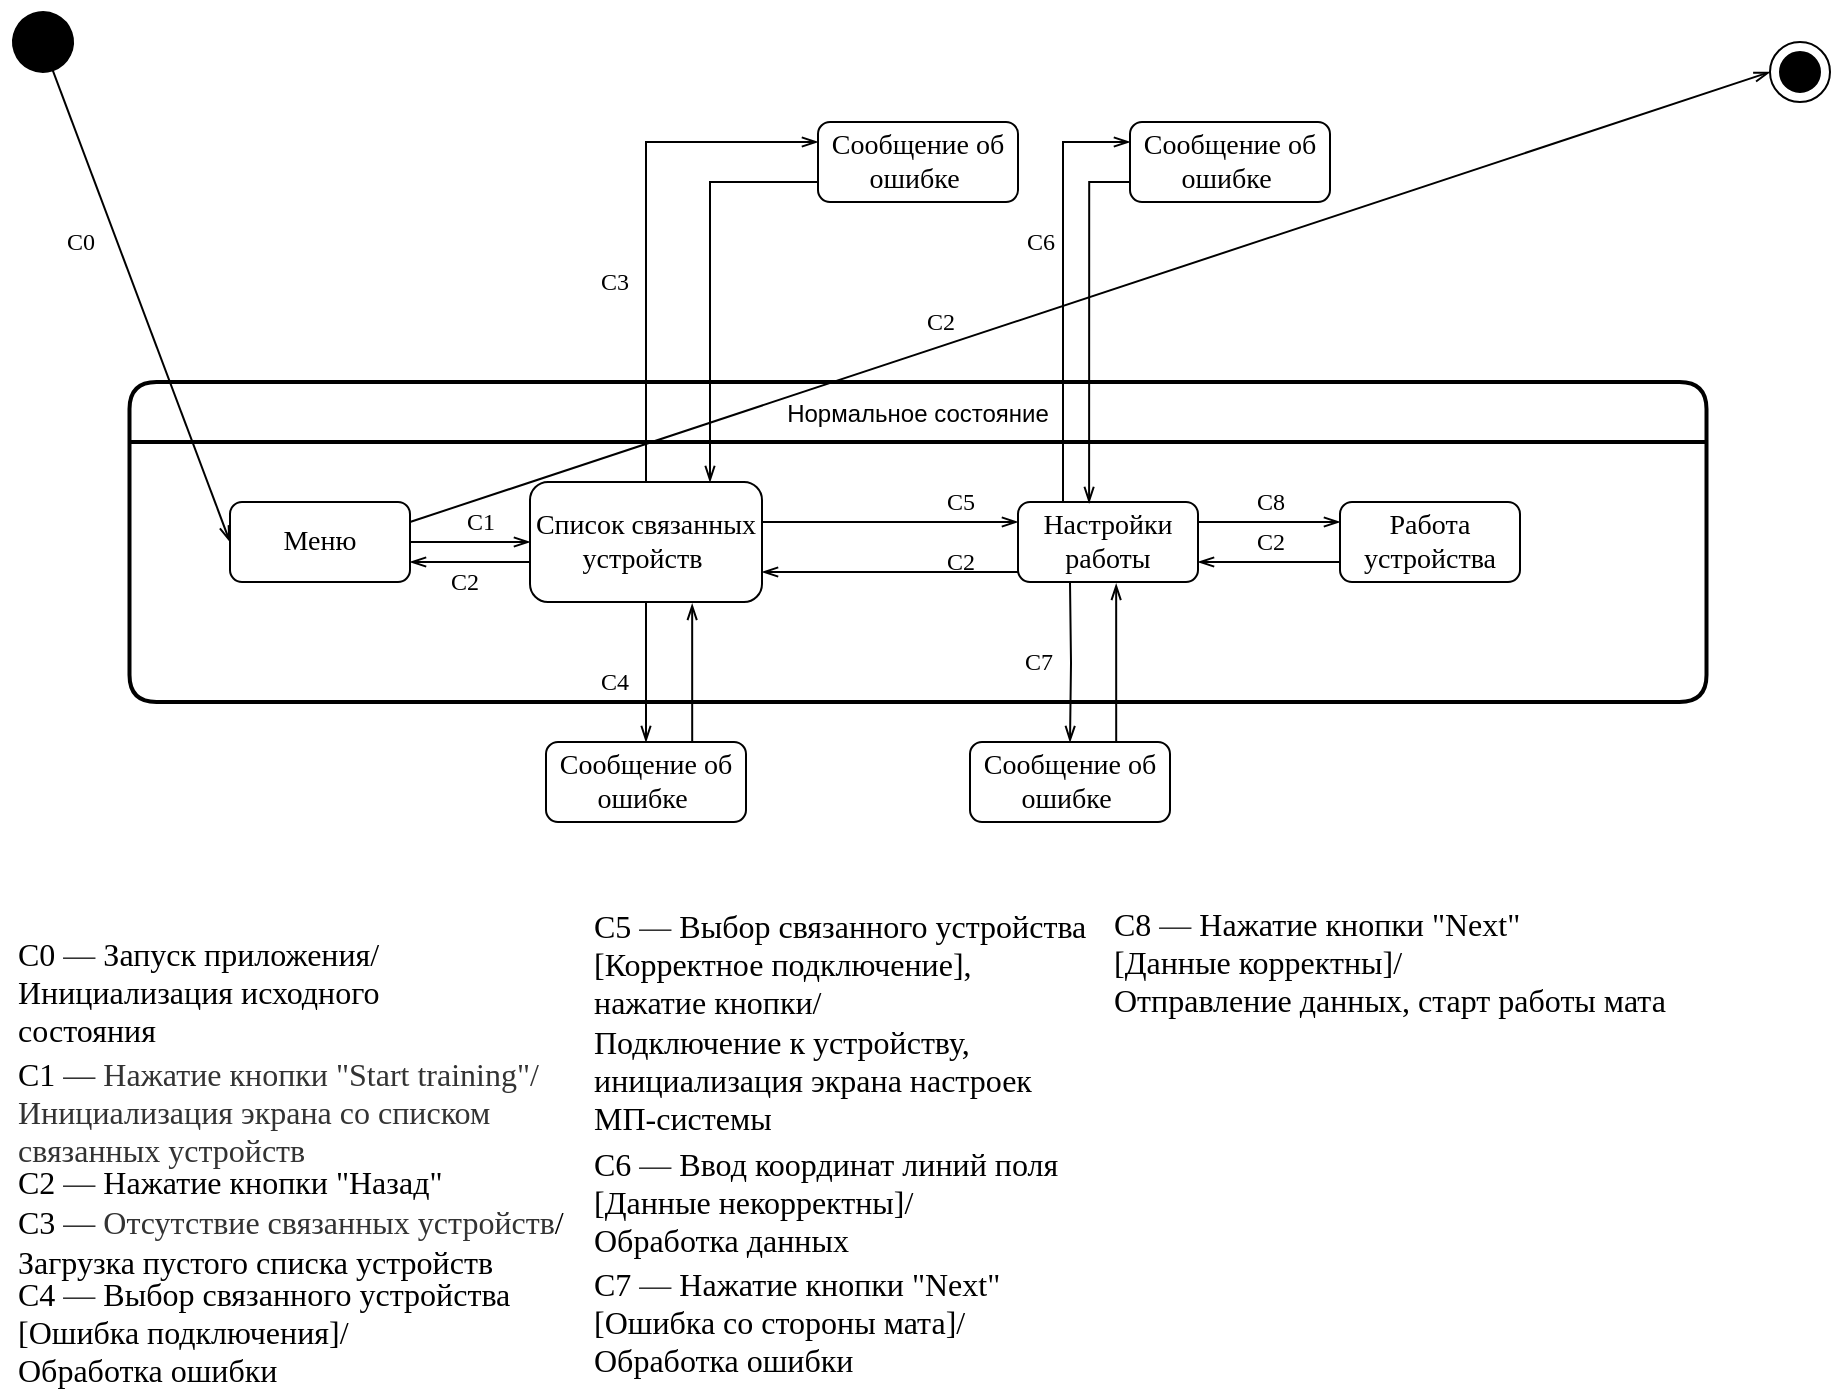 <mxfile version="16.6.2" type="device"><diagram id="vnxfPJRwj8V_i50-jhOK" name="Page-1"><mxGraphModel dx="1303" dy="727" grid="1" gridSize="10" guides="1" tooltips="1" connect="1" arrows="1" fold="1" page="1" pageScale="1" pageWidth="827" pageHeight="1169" math="0" shadow="0"><root><mxCell id="0"/><mxCell id="1" parent="0"/><mxCell id="MltRFIbTXNCcl234DCO_-2" value="" style="ellipse;whiteSpace=wrap;html=1;aspect=fixed;" parent="1" vertex="1"><mxGeometry x="910" y="40" width="30" height="30" as="geometry"/></mxCell><mxCell id="MltRFIbTXNCcl234DCO_-3" value="" style="ellipse;whiteSpace=wrap;html=1;aspect=fixed;fillColor=#000000;" parent="1" vertex="1"><mxGeometry x="915" y="45" width="20" height="20" as="geometry"/></mxCell><mxCell id="MltRFIbTXNCcl234DCO_-4" value="" style="ellipse;whiteSpace=wrap;html=1;aspect=fixed;rotation=26;fillColor=#000000;" parent="1" vertex="1"><mxGeometry x="31.5" y="25" width="30" height="30" as="geometry"/></mxCell><mxCell id="MltRFIbTXNCcl234DCO_-12" style="edgeStyle=orthogonalEdgeStyle;rounded=0;orthogonalLoop=1;jettySize=auto;html=1;exitX=1;exitY=0.5;exitDx=0;exitDy=0;endArrow=openThin;endFill=0;fontFamily=Times New Roman;fontSize=12;entryX=0;entryY=0.5;entryDx=0;entryDy=0;" parent="1" source="MltRFIbTXNCcl234DCO_-5" target="MltRFIbTXNCcl234DCO_-11" edge="1"><mxGeometry relative="1" as="geometry"><mxPoint x="350" y="300.143" as="targetPoint"/></mxGeometry></mxCell><mxCell id="MltRFIbTXNCcl234DCO_-5" value="Меню" style="rounded=1;whiteSpace=wrap;html=1;fontFamily=Times New Roman;fontSize=14;" parent="1" vertex="1"><mxGeometry x="140" y="270" width="90" height="40" as="geometry"/></mxCell><mxCell id="MltRFIbTXNCcl234DCO_-6" value="С0" style="text;html=1;align=center;verticalAlign=middle;resizable=0;points=[];autosize=1;fontSize=12;fontFamily=Times New Roman;" parent="1" vertex="1"><mxGeometry x="50" y="130" width="30" height="20" as="geometry"/></mxCell><mxCell id="MltRFIbTXNCcl234DCO_-7" value="" style="endArrow=openThin;html=1;fontFamily=Times New Roman;fontSize=12;endFill=0;exitX=1;exitY=1;exitDx=0;exitDy=0;entryX=0;entryY=0.5;entryDx=0;entryDy=0;" parent="1" source="MltRFIbTXNCcl234DCO_-4" target="MltRFIbTXNCcl234DCO_-5" edge="1"><mxGeometry width="50" height="50" relative="1" as="geometry"><mxPoint x="90" y="480" as="sourcePoint"/><mxPoint x="140" y="420" as="targetPoint"/></mxGeometry></mxCell><mxCell id="MltRFIbTXNCcl234DCO_-90" style="edgeStyle=orthogonalEdgeStyle;rounded=0;orthogonalLoop=1;jettySize=auto;html=1;exitX=0;exitY=0.75;exitDx=0;exitDy=0;entryX=1;entryY=0.75;entryDx=0;entryDy=0;endArrow=openThin;endFill=0;fontFamily=Times New Roman;fontSize=12;" parent="1" source="MltRFIbTXNCcl234DCO_-11" target="MltRFIbTXNCcl234DCO_-5" edge="1"><mxGeometry relative="1" as="geometry"><Array as="points"><mxPoint x="334" y="300"/></Array></mxGeometry></mxCell><mxCell id="MltRFIbTXNCcl234DCO_-123" style="edgeStyle=orthogonalEdgeStyle;rounded=0;orthogonalLoop=1;jettySize=auto;html=1;exitX=1;exitY=0.75;exitDx=0;exitDy=0;entryX=0;entryY=0.25;entryDx=0;entryDy=0;endArrow=openThin;endFill=0;fontFamily=Times New Roman;fontSize=12;" parent="1" source="MltRFIbTXNCcl234DCO_-11" target="MltRFIbTXNCcl234DCO_-17" edge="1"><mxGeometry relative="1" as="geometry"><Array as="points"><mxPoint x="406" y="280"/></Array></mxGeometry></mxCell><mxCell id="D5OFip19we26R9b-TDGX-5" style="edgeStyle=orthogonalEdgeStyle;rounded=0;orthogonalLoop=1;jettySize=auto;html=1;exitX=0.5;exitY=0;exitDx=0;exitDy=0;entryX=0;entryY=0.25;entryDx=0;entryDy=0;endArrow=openThin;endFill=0;" parent="1" source="MltRFIbTXNCcl234DCO_-11" target="MltRFIbTXNCcl234DCO_-111" edge="1"><mxGeometry relative="1" as="geometry"/></mxCell><mxCell id="D5OFip19we26R9b-TDGX-19" style="edgeStyle=orthogonalEdgeStyle;rounded=0;orthogonalLoop=1;jettySize=auto;html=1;exitX=0.5;exitY=1;exitDx=0;exitDy=0;endArrow=openThin;endFill=0;entryX=0.5;entryY=0;entryDx=0;entryDy=0;" parent="1" source="MltRFIbTXNCcl234DCO_-11" target="D5OFip19we26R9b-TDGX-21" edge="1"><mxGeometry relative="1" as="geometry"><mxPoint x="391.75" y="390" as="targetPoint"/></mxGeometry></mxCell><mxCell id="MltRFIbTXNCcl234DCO_-11" value="Список связанных устройств&amp;nbsp;" style="rounded=1;whiteSpace=wrap;html=1;fontFamily=Times New Roman;fontSize=14;" parent="1" vertex="1"><mxGeometry x="290" y="260" width="116" height="60" as="geometry"/></mxCell><mxCell id="MltRFIbTXNCcl234DCO_-13" value="С1" style="text;html=1;align=center;verticalAlign=middle;resizable=0;points=[];autosize=1;fontSize=12;fontFamily=Times New Roman;" parent="1" vertex="1"><mxGeometry x="250" y="270" width="30" height="20" as="geometry"/></mxCell><mxCell id="MltRFIbTXNCcl234DCO_-192" style="edgeStyle=orthogonalEdgeStyle;rounded=0;orthogonalLoop=1;jettySize=auto;html=1;exitX=0;exitY=0.25;exitDx=0;exitDy=0;entryX=1;entryY=0.75;entryDx=0;entryDy=0;endArrow=openThin;endFill=0;fontFamily=Times New Roman;fontSize=12;" parent="1" source="MltRFIbTXNCcl234DCO_-17" target="MltRFIbTXNCcl234DCO_-11" edge="1"><mxGeometry relative="1" as="geometry"><Array as="points"><mxPoint x="555" y="305"/></Array></mxGeometry></mxCell><mxCell id="D5OFip19we26R9b-TDGX-9" style="edgeStyle=orthogonalEdgeStyle;rounded=0;orthogonalLoop=1;jettySize=auto;html=1;exitX=0.25;exitY=0;exitDx=0;exitDy=0;entryX=0;entryY=0.25;entryDx=0;entryDy=0;endArrow=openThin;endFill=0;" parent="1" source="MltRFIbTXNCcl234DCO_-17" target="D5OFip19we26R9b-TDGX-8" edge="1"><mxGeometry relative="1" as="geometry"/></mxCell><mxCell id="D5OFip19we26R9b-TDGX-13" style="edgeStyle=orthogonalEdgeStyle;rounded=0;orthogonalLoop=1;jettySize=auto;html=1;exitX=1;exitY=0.25;exitDx=0;exitDy=0;entryX=0;entryY=0.25;entryDx=0;entryDy=0;endArrow=openThin;endFill=0;" parent="1" source="MltRFIbTXNCcl234DCO_-17" target="D5OFip19we26R9b-TDGX-12" edge="1"><mxGeometry relative="1" as="geometry"/></mxCell><mxCell id="MltRFIbTXNCcl234DCO_-17" value="Настройки работы" style="rounded=1;whiteSpace=wrap;html=1;fontFamily=Times New Roman;fontSize=14;" parent="1" vertex="1"><mxGeometry x="534" y="270" width="90" height="40" as="geometry"/></mxCell><mxCell id="MltRFIbTXNCcl234DCO_-56" value="С0&amp;nbsp;&lt;span style=&quot;color: rgb(51, 51, 51); font-size: 16px;&quot;&gt;&lt;font style=&quot;font-size: 16px;&quot;&gt;—&amp;nbsp;&lt;/font&gt;&lt;/span&gt;Запуск приложения/&lt;br style=&quot;font-size: 16px;&quot;&gt;Инициализация исходного&amp;nbsp;&lt;br style=&quot;font-size: 16px;&quot;&gt;состояния" style="text;html=1;align=left;verticalAlign=middle;resizable=0;points=[];autosize=1;fontSize=16;fontFamily=Times New Roman;" parent="1" vertex="1"><mxGeometry x="31.5" y="485" width="200" height="60" as="geometry"/></mxCell><mxCell id="MltRFIbTXNCcl234DCO_-57" value="С2&amp;nbsp;&lt;span style=&quot;color: rgb(51, 51, 51); font-size: 16px;&quot;&gt;&lt;font style=&quot;font-size: 16px;&quot;&gt;—&amp;nbsp;&lt;/font&gt;&lt;/span&gt;Нажатие кнопки &quot;Назад&quot;" style="text;html=1;align=left;verticalAlign=middle;resizable=0;points=[];autosize=1;fontSize=16;fontFamily=Times New Roman;" parent="1" vertex="1"><mxGeometry x="31.5" y="600" width="230" height="20" as="geometry"/></mxCell><mxCell id="MltRFIbTXNCcl234DCO_-58" value="С3&amp;nbsp;&lt;span style=&quot;color: rgb(51, 51, 51); font-size: 16px;&quot;&gt;&lt;font style=&quot;font-size: 16px;&quot;&gt;— Отсутствие связанных устройств&lt;/font&gt;&lt;/span&gt;/&lt;br style=&quot;font-size: 16px;&quot;&gt;Загрузка пустого списка устройств" style="text;html=1;align=left;verticalAlign=middle;resizable=0;points=[];autosize=1;fontSize=16;fontFamily=Times New Roman;" parent="1" vertex="1"><mxGeometry x="31.5" y="620" width="290" height="40" as="geometry"/></mxCell><mxCell id="MltRFIbTXNCcl234DCO_-59" value="С1&amp;nbsp;&lt;span style=&quot;color: rgb(51, 51, 51); font-size: 16px;&quot;&gt;&lt;font style=&quot;font-size: 16px;&quot;&gt;— Нажатие кнопки &quot;Start training&quot;/&lt;br style=&quot;font-size: 16px;&quot;&gt;Инициализация экрана со списком&amp;nbsp;&lt;br style=&quot;font-size: 16px;&quot;&gt;связанных устройств&lt;br style=&quot;font-size: 16px;&quot;&gt;&lt;/font&gt;&lt;/span&gt;" style="text;html=1;align=left;verticalAlign=middle;resizable=0;points=[];autosize=1;fontSize=16;fontFamily=Times New Roman;" parent="1" vertex="1"><mxGeometry x="31.5" y="545" width="280" height="60" as="geometry"/></mxCell><mxCell id="MltRFIbTXNCcl234DCO_-61" value="С5&amp;nbsp;&lt;span style=&quot;color: rgb(51 , 51 , 51) ; font-size: 16px&quot;&gt;&lt;font style=&quot;font-size: 16px&quot;&gt;—&amp;nbsp;&lt;/font&gt;&lt;/span&gt;Выбор связанного устройства&lt;br style=&quot;font-size: 16px&quot;&gt;[Корректное подключение], &lt;br&gt;нажатие кнопки/&lt;br style=&quot;font-size: 16px&quot;&gt;Подключение к устройству,&amp;nbsp;&lt;br style=&quot;font-size: 16px&quot;&gt;инициализация экрана настроек&lt;br style=&quot;font-size: 16px&quot;&gt;МП-системы" style="text;html=1;align=left;verticalAlign=middle;resizable=0;points=[];autosize=1;fontSize=16;fontFamily=Times New Roman;" parent="1" vertex="1"><mxGeometry x="320" y="470" width="260" height="120" as="geometry"/></mxCell><mxCell id="MltRFIbTXNCcl234DCO_-64" value="С6&amp;nbsp;&lt;span style=&quot;color: rgb(51, 51, 51); font-size: 16px;&quot;&gt;&lt;font style=&quot;font-size: 16px;&quot;&gt;—&amp;nbsp;&lt;/font&gt;&lt;/span&gt;Ввод координат линий поля&lt;br style=&quot;font-size: 16px;&quot;&gt;[Данные некорректны]/&lt;br style=&quot;font-size: 16px;&quot;&gt;Обработка данных" style="text;html=1;align=left;verticalAlign=middle;resizable=0;points=[];autosize=1;fontSize=16;fontFamily=Times New Roman;" parent="1" vertex="1"><mxGeometry x="320" y="590" width="250" height="60" as="geometry"/></mxCell><mxCell id="MltRFIbTXNCcl234DCO_-91" value="С2" style="text;html=1;align=center;verticalAlign=middle;resizable=0;points=[];autosize=1;fontSize=12;fontFamily=Times New Roman;" parent="1" vertex="1"><mxGeometry x="241.5" y="300" width="30" height="20" as="geometry"/></mxCell><mxCell id="D5OFip19we26R9b-TDGX-4" style="edgeStyle=orthogonalEdgeStyle;rounded=0;orthogonalLoop=1;jettySize=auto;html=1;exitX=0;exitY=0.75;exitDx=0;exitDy=0;endArrow=openThin;endFill=0;" parent="1" source="MltRFIbTXNCcl234DCO_-111" edge="1"><mxGeometry relative="1" as="geometry"><mxPoint x="380" y="260" as="targetPoint"/><Array as="points"><mxPoint x="380" y="110"/><mxPoint x="380" y="260"/></Array></mxGeometry></mxCell><mxCell id="MltRFIbTXNCcl234DCO_-111" value="Сообщение об ошибке&amp;nbsp;" style="rounded=1;whiteSpace=wrap;html=1;fontFamily=Times New Roman;fontSize=14;" parent="1" vertex="1"><mxGeometry x="434" y="80" width="100" height="40" as="geometry"/></mxCell><mxCell id="MltRFIbTXNCcl234DCO_-115" value="С2" style="text;html=1;align=center;verticalAlign=middle;resizable=0;points=[];autosize=1;fontSize=12;fontFamily=Times New Roman;" parent="1" vertex="1"><mxGeometry x="480" y="170" width="30" height="20" as="geometry"/></mxCell><mxCell id="MltRFIbTXNCcl234DCO_-120" value="С3" style="text;html=1;align=center;verticalAlign=middle;resizable=0;points=[];autosize=1;fontSize=12;fontFamily=Times New Roman;" parent="1" vertex="1"><mxGeometry x="316.5" y="150" width="30" height="20" as="geometry"/></mxCell><mxCell id="MltRFIbTXNCcl234DCO_-167" value="" style="endArrow=openThin;html=1;fontFamily=Times New Roman;fontSize=12;endFill=0;entryX=0;entryY=0.5;entryDx=0;entryDy=0;exitX=1;exitY=0.25;exitDx=0;exitDy=0;" parent="1" source="MltRFIbTXNCcl234DCO_-5" target="MltRFIbTXNCcl234DCO_-2" edge="1"><mxGeometry width="50" height="50" relative="1" as="geometry"><mxPoint x="590" y="280" as="sourcePoint"/><mxPoint x="150" y="310" as="targetPoint"/></mxGeometry></mxCell><mxCell id="MltRFIbTXNCcl234DCO_-168" value="Нормальное состояние" style="swimlane;childLayout=stackLayout;horizontal=1;startSize=30;horizontalStack=0;rounded=1;fontSize=12;fontStyle=0;strokeWidth=2;resizeParent=0;resizeLast=1;shadow=0;dashed=0;align=center;fillColor=none;" parent="1" vertex="1"><mxGeometry x="89.75" y="210" width="788.5" height="160" as="geometry"/></mxCell><mxCell id="MltRFIbTXNCcl234DCO_-193" value="C5" style="text;html=1;align=center;verticalAlign=middle;resizable=0;points=[];autosize=1;fontSize=12;fontFamily=Times New Roman;" parent="1" vertex="1"><mxGeometry x="490" y="260" width="30" height="20" as="geometry"/></mxCell><mxCell id="D5OFip19we26R9b-TDGX-7" value="С2" style="text;html=1;align=center;verticalAlign=middle;resizable=0;points=[];autosize=1;fontSize=12;fontFamily=Times New Roman;" parent="1" vertex="1"><mxGeometry x="490" y="290" width="30" height="20" as="geometry"/></mxCell><mxCell id="D5OFip19we26R9b-TDGX-11" style="edgeStyle=orthogonalEdgeStyle;rounded=0;orthogonalLoop=1;jettySize=auto;html=1;exitX=0;exitY=0.75;exitDx=0;exitDy=0;entryX=0.395;entryY=0.012;entryDx=0;entryDy=0;entryPerimeter=0;endArrow=openThin;endFill=0;" parent="1" source="D5OFip19we26R9b-TDGX-8" target="MltRFIbTXNCcl234DCO_-17" edge="1"><mxGeometry relative="1" as="geometry"/></mxCell><mxCell id="D5OFip19we26R9b-TDGX-8" value="Сообщение об ошибке&amp;nbsp;" style="rounded=1;whiteSpace=wrap;html=1;fontFamily=Times New Roman;fontSize=14;" parent="1" vertex="1"><mxGeometry x="590" y="80" width="100" height="40" as="geometry"/></mxCell><mxCell id="D5OFip19we26R9b-TDGX-10" value="C6" style="text;html=1;align=center;verticalAlign=middle;resizable=0;points=[];autosize=1;fontSize=12;fontFamily=Times New Roman;" parent="1" vertex="1"><mxGeometry x="530" y="130" width="30" height="20" as="geometry"/></mxCell><mxCell id="D5OFip19we26R9b-TDGX-14" style="edgeStyle=orthogonalEdgeStyle;rounded=0;orthogonalLoop=1;jettySize=auto;html=1;exitX=0;exitY=0.75;exitDx=0;exitDy=0;entryX=1;entryY=0.75;entryDx=0;entryDy=0;endArrow=openThin;endFill=0;" parent="1" source="D5OFip19we26R9b-TDGX-12" target="MltRFIbTXNCcl234DCO_-17" edge="1"><mxGeometry relative="1" as="geometry"/></mxCell><mxCell id="D5OFip19we26R9b-TDGX-12" value="Работа устройства" style="rounded=1;whiteSpace=wrap;html=1;fontFamily=Times New Roman;fontSize=14;" parent="1" vertex="1"><mxGeometry x="695" y="270" width="90" height="40" as="geometry"/></mxCell><mxCell id="D5OFip19we26R9b-TDGX-15" value="С2" style="text;html=1;align=center;verticalAlign=middle;resizable=0;points=[];autosize=1;fontSize=12;fontFamily=Times New Roman;" parent="1" vertex="1"><mxGeometry x="645" y="280" width="30" height="20" as="geometry"/></mxCell><mxCell id="D5OFip19we26R9b-TDGX-16" value="C8" style="text;html=1;align=center;verticalAlign=middle;resizable=0;points=[];autosize=1;fontSize=12;fontFamily=Times New Roman;" parent="1" vertex="1"><mxGeometry x="645" y="260" width="30" height="20" as="geometry"/></mxCell><mxCell id="D5OFip19we26R9b-TDGX-17" value="С8&amp;nbsp;&lt;span style=&quot;color: rgb(51, 51, 51); font-size: 16px;&quot;&gt;&lt;font style=&quot;font-size: 16px;&quot;&gt;—&amp;nbsp;&lt;/font&gt;&lt;/span&gt;Нажатие кнопки &quot;Next&quot;&lt;br style=&quot;font-size: 16px;&quot;&gt;[Данные корректны]/&lt;br style=&quot;font-size: 16px;&quot;&gt;Отправление данных, старт работы мата" style="text;html=1;align=left;verticalAlign=middle;resizable=0;points=[];autosize=1;fontSize=16;fontFamily=Times New Roman;" parent="1" vertex="1"><mxGeometry x="580" y="470" width="290" height="60" as="geometry"/></mxCell><mxCell id="D5OFip19we26R9b-TDGX-18" value="С4&amp;nbsp;&lt;span style=&quot;color: rgb(51, 51, 51); font-size: 16px;&quot;&gt;&lt;font style=&quot;font-size: 16px;&quot;&gt;—&amp;nbsp;&lt;/font&gt;&lt;/span&gt;Выбор связанного устройства&lt;br style=&quot;font-size: 16px;&quot;&gt;[Ошибка подключения]/&lt;br style=&quot;font-size: 16px;&quot;&gt;Обработка ошибки" style="text;html=1;align=left;verticalAlign=middle;resizable=0;points=[];autosize=1;fontSize=16;fontFamily=Times New Roman;" parent="1" vertex="1"><mxGeometry x="31.5" y="655" width="260" height="60" as="geometry"/></mxCell><mxCell id="D5OFip19we26R9b-TDGX-20" value="С4" style="text;html=1;align=center;verticalAlign=middle;resizable=0;points=[];autosize=1;fontSize=12;fontFamily=Times New Roman;" parent="1" vertex="1"><mxGeometry x="316.5" y="350" width="30" height="20" as="geometry"/></mxCell><mxCell id="D5OFip19we26R9b-TDGX-24" style="edgeStyle=orthogonalEdgeStyle;rounded=0;orthogonalLoop=1;jettySize=auto;html=1;exitX=0.5;exitY=0;exitDx=0;exitDy=0;entryX=0.699;entryY=1.016;entryDx=0;entryDy=0;entryPerimeter=0;endArrow=openThin;endFill=0;" parent="1" source="D5OFip19we26R9b-TDGX-21" target="MltRFIbTXNCcl234DCO_-11" edge="1"><mxGeometry relative="1" as="geometry"><Array as="points"><mxPoint x="371" y="390"/></Array></mxGeometry></mxCell><mxCell id="D5OFip19we26R9b-TDGX-21" value="Сообщение об ошибке&amp;nbsp;" style="rounded=1;whiteSpace=wrap;html=1;fontFamily=Times New Roman;fontSize=14;" parent="1" vertex="1"><mxGeometry x="298" y="390" width="100" height="40" as="geometry"/></mxCell><mxCell id="j7qUnt2P-sVrDAR6ZC-R-1" value="С7&amp;nbsp;&lt;span style=&quot;color: rgb(51, 51, 51); font-size: 16px;&quot;&gt;&lt;font style=&quot;font-size: 16px;&quot;&gt;—&amp;nbsp;&lt;/font&gt;&lt;/span&gt;Нажатие кнопки &quot;Next&quot;&lt;br style=&quot;font-size: 16px;&quot;&gt;[Ошибка со стороны мата]/&lt;br style=&quot;font-size: 16px;&quot;&gt;Обработка ошибки" style="text;html=1;align=left;verticalAlign=middle;resizable=0;points=[];autosize=1;fontSize=16;fontFamily=Times New Roman;" parent="1" vertex="1"><mxGeometry x="320" y="650" width="220" height="60" as="geometry"/></mxCell><mxCell id="j7qUnt2P-sVrDAR6ZC-R-2" style="edgeStyle=orthogonalEdgeStyle;rounded=0;orthogonalLoop=1;jettySize=auto;html=1;exitX=0.5;exitY=1;exitDx=0;exitDy=0;endArrow=openThin;endFill=0;entryX=0.5;entryY=0;entryDx=0;entryDy=0;" parent="1" target="j7qUnt2P-sVrDAR6ZC-R-5" edge="1"><mxGeometry relative="1" as="geometry"><mxPoint x="603.75" y="380" as="targetPoint"/><mxPoint x="560.0" y="310" as="sourcePoint"/></mxGeometry></mxCell><mxCell id="j7qUnt2P-sVrDAR6ZC-R-3" value="С7" style="text;html=1;align=center;verticalAlign=middle;resizable=0;points=[];autosize=1;fontSize=12;fontFamily=Times New Roman;" parent="1" vertex="1"><mxGeometry x="528.5" y="340" width="30" height="20" as="geometry"/></mxCell><mxCell id="j7qUnt2P-sVrDAR6ZC-R-4" style="edgeStyle=orthogonalEdgeStyle;rounded=0;orthogonalLoop=1;jettySize=auto;html=1;exitX=0.75;exitY=0;exitDx=0;exitDy=0;entryX=0.699;entryY=1.016;entryDx=0;entryDy=0;entryPerimeter=0;endArrow=openThin;endFill=0;" parent="1" source="j7qUnt2P-sVrDAR6ZC-R-5" edge="1"><mxGeometry relative="1" as="geometry"><mxPoint x="583.084" y="310.96" as="targetPoint"/><Array as="points"><mxPoint x="583" y="390"/></Array></mxGeometry></mxCell><mxCell id="j7qUnt2P-sVrDAR6ZC-R-5" value="Сообщение об ошибке&amp;nbsp;" style="rounded=1;whiteSpace=wrap;html=1;fontFamily=Times New Roman;fontSize=14;" parent="1" vertex="1"><mxGeometry x="510" y="390" width="100" height="40" as="geometry"/></mxCell></root></mxGraphModel></diagram></mxfile>